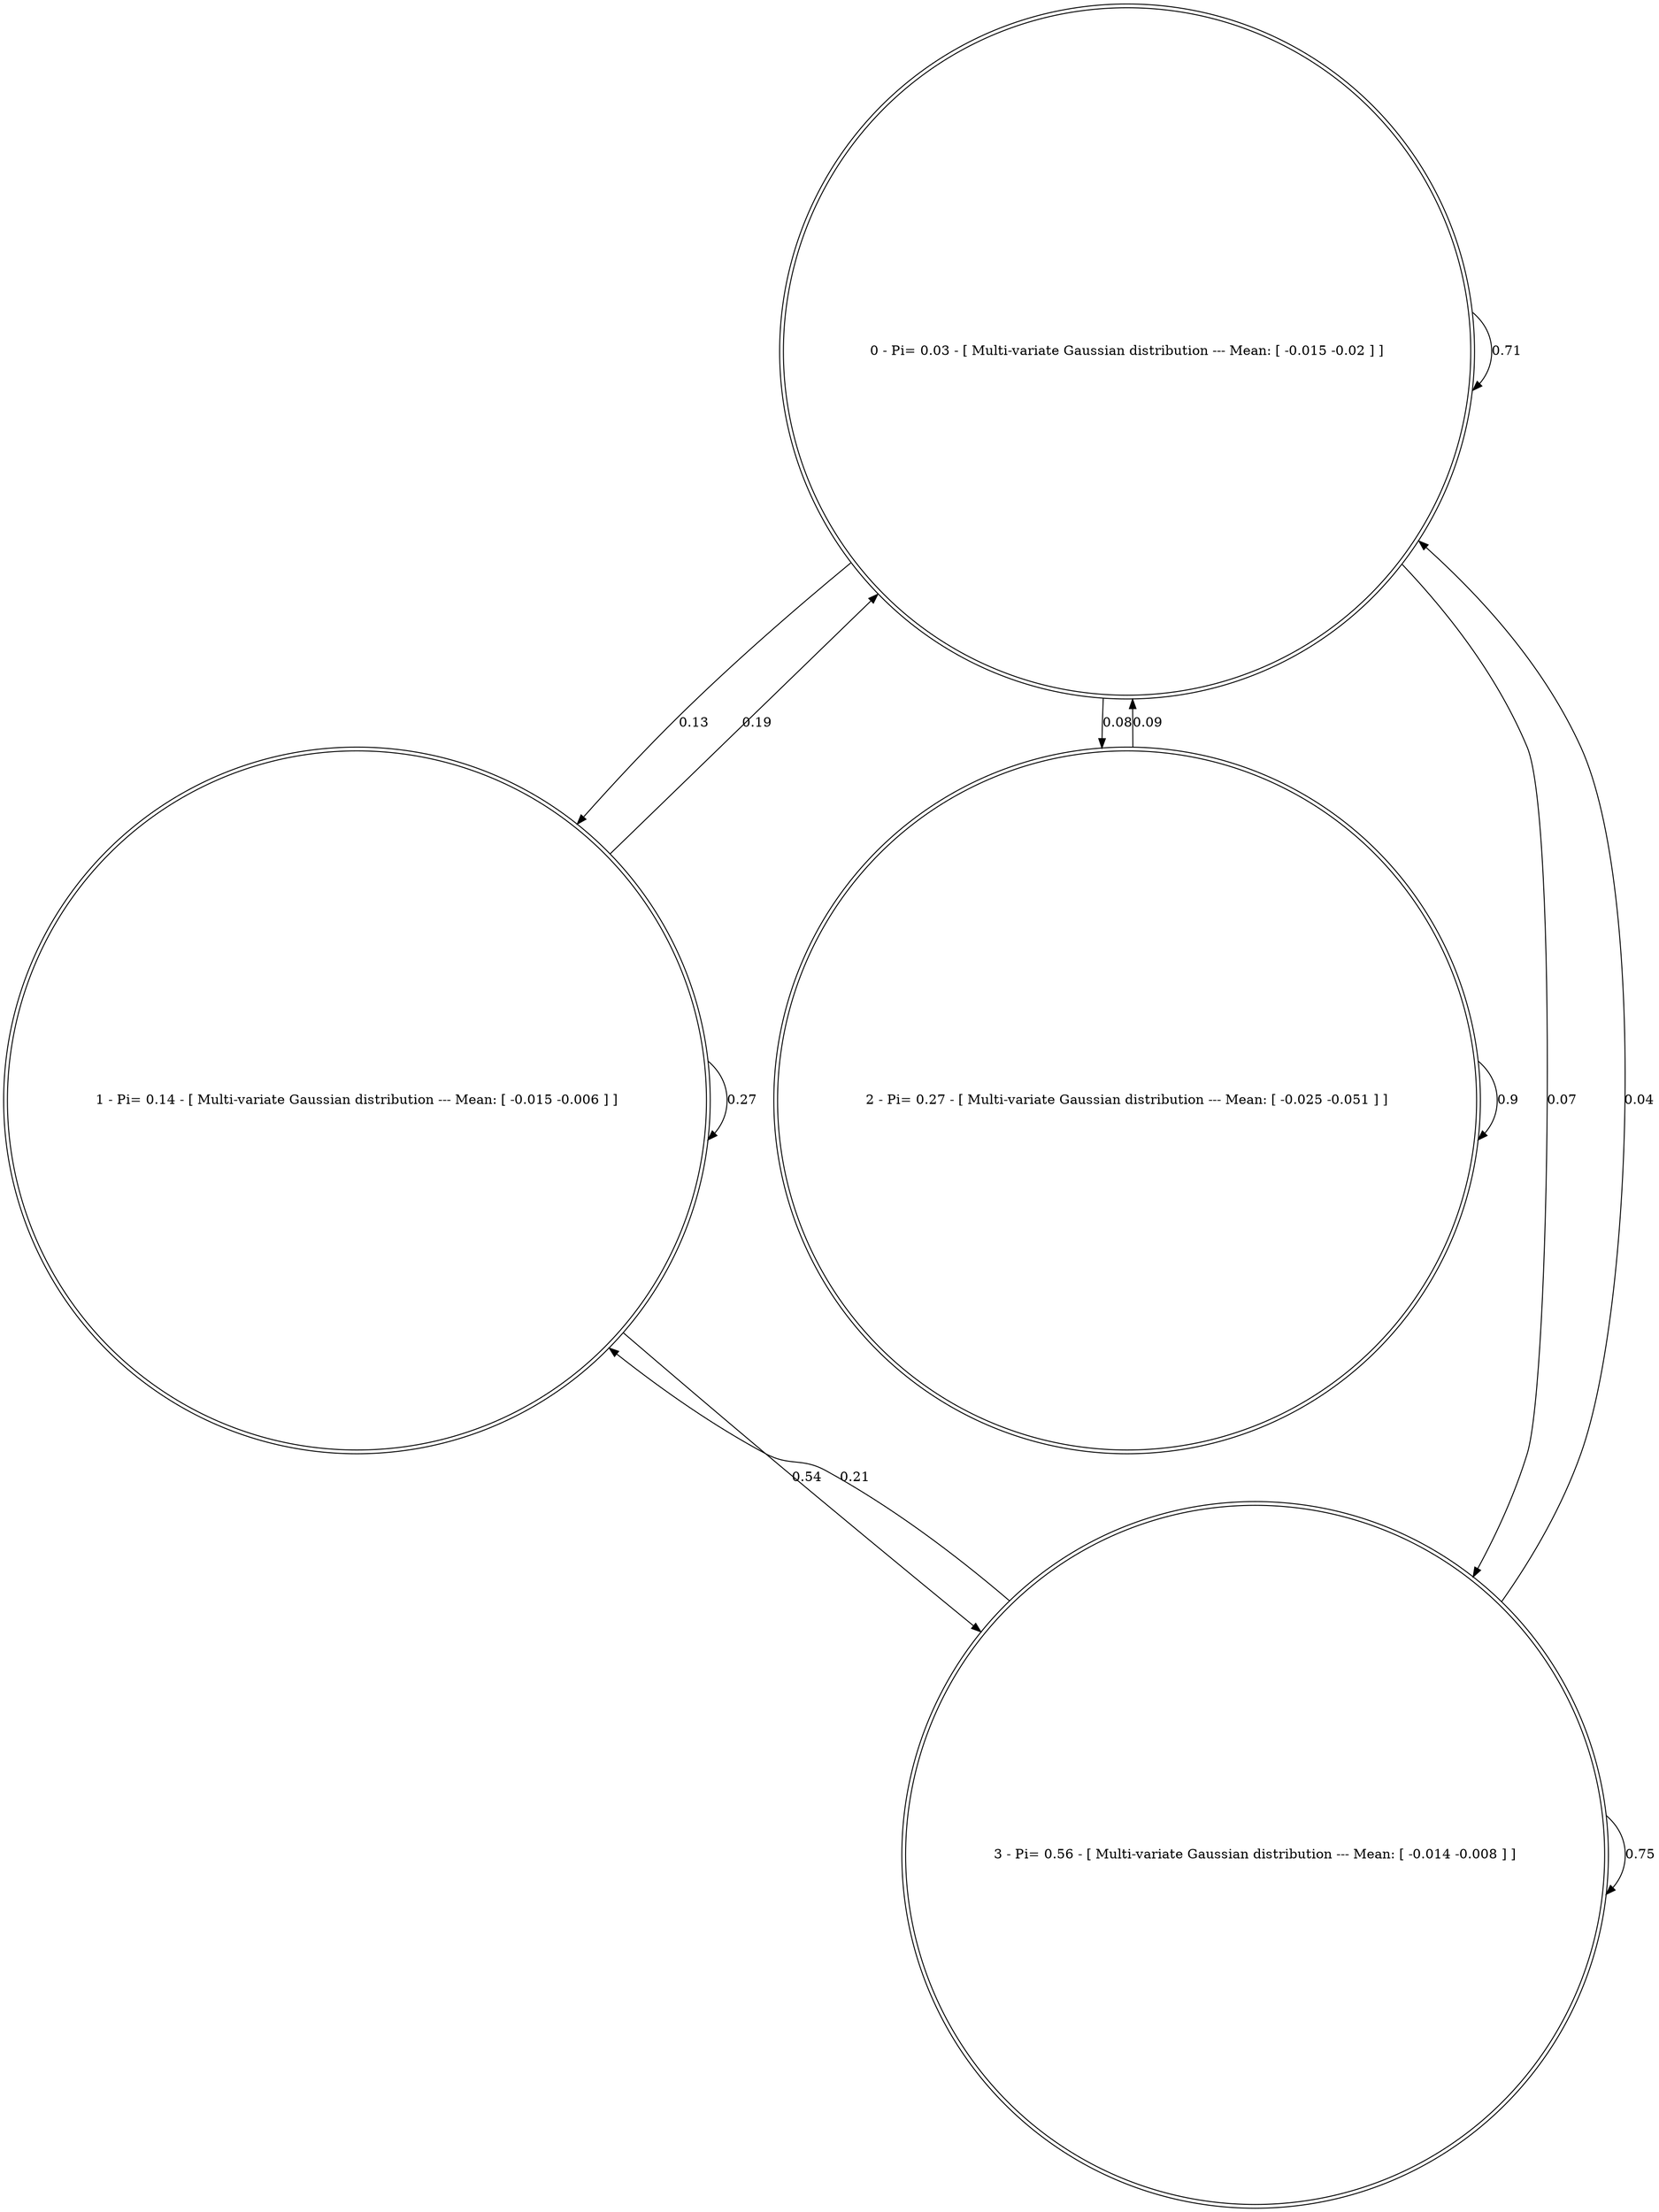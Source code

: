 digraph G {
	0 -> 0 [label=0.71];
	0 -> 1 [label=0.13];
	0 -> 2 [label=0.08];
	0 -> 3 [label=0.07];
	1 -> 0 [label=0.19];
	1 -> 1 [label=0.27];
	1 -> 3 [label=0.54];
	2 -> 0 [label=0.09];
	2 -> 2 [label=0.9];
	3 -> 0 [label=0.04];
	3 -> 1 [label=0.21];
	3 -> 3 [label=0.75];
	0 [shape=doublecircle, label="0 - Pi= 0.03 - [ Multi-variate Gaussian distribution --- Mean: [ -0.015 -0.02 ] ]"];
	1 [shape=doublecircle, label="1 - Pi= 0.14 - [ Multi-variate Gaussian distribution --- Mean: [ -0.015 -0.006 ] ]"];
	2 [shape=doublecircle, label="2 - Pi= 0.27 - [ Multi-variate Gaussian distribution --- Mean: [ -0.025 -0.051 ] ]"];
	3 [shape=doublecircle, label="3 - Pi= 0.56 - [ Multi-variate Gaussian distribution --- Mean: [ -0.014 -0.008 ] ]"];
}
